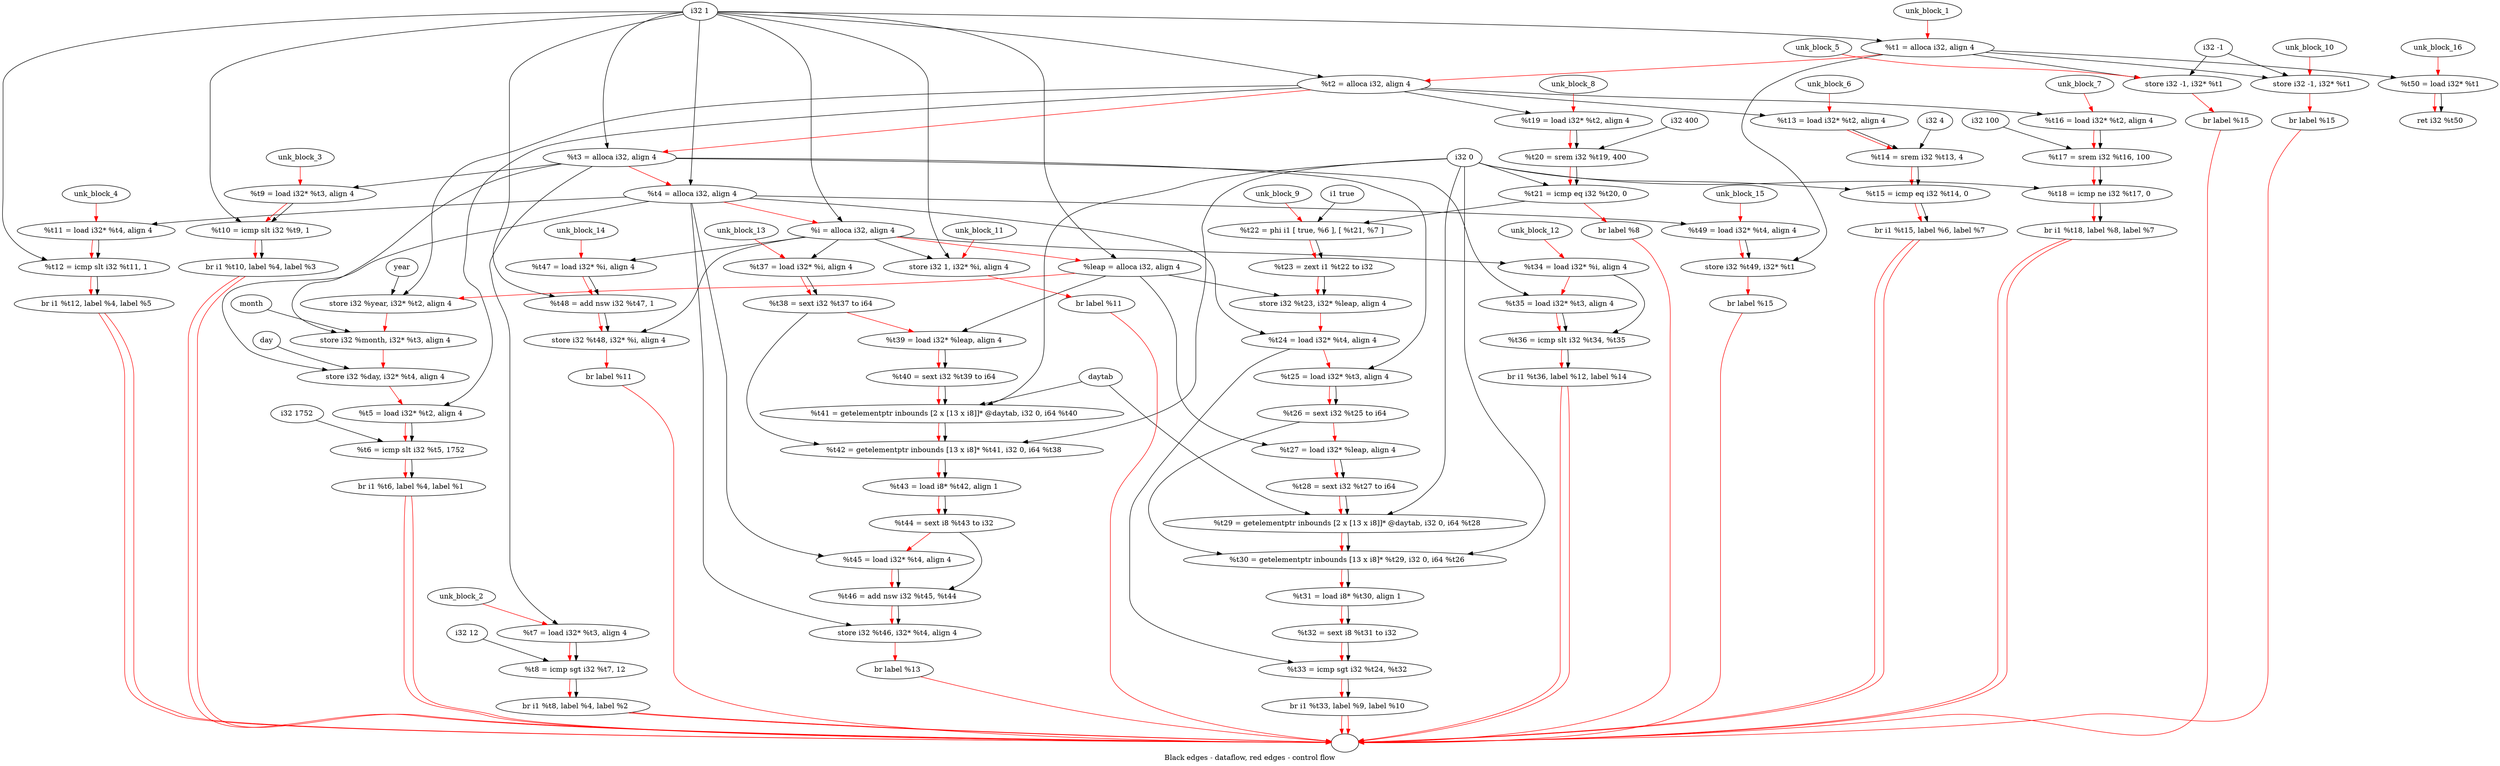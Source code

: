 digraph G {
compound=true
label="Black edges - dataflow, red edges - control flow"
"t1" [label="  %t1 = alloca i32, align 4"]
"t2" [label="  %t2 = alloca i32, align 4"]
"t3" [label="  %t3 = alloca i32, align 4"]
"t4" [label="  %t4 = alloca i32, align 4"]
"i" [label="  %i = alloca i32, align 4"]
"leap" [label="  %leap = alloca i32, align 4"]
"_1" [label="  store i32 %year, i32* %t2, align 4"]
"_2" [label="  store i32 %month, i32* %t3, align 4"]
"_3" [label="  store i32 %day, i32* %t4, align 4"]
"t5" [label="  %t5 = load i32* %t2, align 4"]
"t6" [label="  %t6 = icmp slt i32 %t5, 1752"]
"_4" [label="  br i1 %t6, label %4, label %1"]
"unk_block_1" -> "t1"[color=red]
"i32 1" -> "t1"
"t1" -> "t2"[color=red weight=2]
"i32 1" -> "t2"
"t2" -> "t3"[color=red weight=2]
"i32 1" -> "t3"
"t3" -> "t4"[color=red weight=2]
"i32 1" -> "t4"
"t4" -> "i"[color=red weight=2]
"i32 1" -> "i"
"i" -> "leap"[color=red weight=2]
"i32 1" -> "leap"
"leap" -> "_1"[color=red weight=2]
"year" -> "_1"
"t2" -> "_1"
"_1" -> "_2"[color=red weight=2]
"month" -> "_2"
"t3" -> "_2"
"_2" -> "_3"[color=red weight=2]
"day" -> "_3"
"t4" -> "_3"
"_3" -> "t5"[color=red weight=2]
"t2" -> "t5"
"t5" -> "t6"[color=red weight=2]
"t5" -> "t6"
"i32 1752" -> "t6"
"t6" -> "_4"[color=red weight=2]
"t6" -> "_4"
"_4" -> ""[color=red]
"_4" -> ""[color=red]

"t7" [label="  %t7 = load i32* %t3, align 4"]
"t8" [label="  %t8 = icmp sgt i32 %t7, 12"]
"_5" [label="  br i1 %t8, label %4, label %2"]
"unk_block_2" -> "t7"[color=red]
"t3" -> "t7"
"t7" -> "t8"[color=red weight=2]
"t7" -> "t8"
"i32 12" -> "t8"
"t8" -> "_5"[color=red weight=2]
"t8" -> "_5"
"_5" -> ""[color=red]
"_5" -> ""[color=red]

"t9" [label="  %t9 = load i32* %t3, align 4"]
"t10" [label="  %t10 = icmp slt i32 %t9, 1"]
"_6" [label="  br i1 %t10, label %4, label %3"]
"unk_block_3" -> "t9"[color=red]
"t3" -> "t9"
"t9" -> "t10"[color=red weight=2]
"t9" -> "t10"
"i32 1" -> "t10"
"t10" -> "_6"[color=red weight=2]
"t10" -> "_6"
"_6" -> ""[color=red]
"_6" -> ""[color=red]

"t11" [label="  %t11 = load i32* %t4, align 4"]
"t12" [label="  %t12 = icmp slt i32 %t11, 1"]
"_7" [label="  br i1 %t12, label %4, label %5"]
"unk_block_4" -> "t11"[color=red]
"t4" -> "t11"
"t11" -> "t12"[color=red weight=2]
"t11" -> "t12"
"i32 1" -> "t12"
"t12" -> "_7"[color=red weight=2]
"t12" -> "_7"
"_7" -> ""[color=red]
"_7" -> ""[color=red]

"_8" [label="  store i32 -1, i32* %t1"]
"_9" [label="  br label %15"]
"unk_block_5" -> "_8"[color=red]
"i32 -1" -> "_8"
"t1" -> "_8"
"_8" -> "_9"[color=red weight=2]
"_9" -> ""[color=red]

"t13" [label="  %t13 = load i32* %t2, align 4"]
"t14" [label="  %t14 = srem i32 %t13, 4"]
"t15" [label="  %t15 = icmp eq i32 %t14, 0"]
"_10" [label="  br i1 %t15, label %6, label %7"]
"unk_block_6" -> "t13"[color=red]
"t2" -> "t13"
"t13" -> "t14"[color=red weight=2]
"t13" -> "t14"
"i32 4" -> "t14"
"t14" -> "t15"[color=red weight=2]
"t14" -> "t15"
"i32 0" -> "t15"
"t15" -> "_10"[color=red weight=2]
"t15" -> "_10"
"_10" -> ""[color=red]
"_10" -> ""[color=red]

"t16" [label="  %t16 = load i32* %t2, align 4"]
"t17" [label="  %t17 = srem i32 %t16, 100"]
"t18" [label="  %t18 = icmp ne i32 %t17, 0"]
"_11" [label="  br i1 %t18, label %8, label %7"]
"unk_block_7" -> "t16"[color=red]
"t2" -> "t16"
"t16" -> "t17"[color=red weight=2]
"t16" -> "t17"
"i32 100" -> "t17"
"t17" -> "t18"[color=red weight=2]
"t17" -> "t18"
"i32 0" -> "t18"
"t18" -> "_11"[color=red weight=2]
"t18" -> "_11"
"_11" -> ""[color=red]
"_11" -> ""[color=red]

"t19" [label="  %t19 = load i32* %t2, align 4"]
"t20" [label="  %t20 = srem i32 %t19, 400"]
"t21" [label="  %t21 = icmp eq i32 %t20, 0"]
"_12" [label="  br label %8"]
"unk_block_8" -> "t19"[color=red]
"t2" -> "t19"
"t19" -> "t20"[color=red weight=2]
"t19" -> "t20"
"i32 400" -> "t20"
"t20" -> "t21"[color=red weight=2]
"t20" -> "t21"
"i32 0" -> "t21"
"t21" -> "_12"[color=red weight=2]
"_12" -> ""[color=red]

"t22" [label="  %t22 = phi i1 [ true, %6 ], [ %t21, %7 ]"]
"t23" [label="  %t23 = zext i1 %t22 to i32"]
"_13" [label="  store i32 %t23, i32* %leap, align 4"]
"t24" [label="  %t24 = load i32* %t4, align 4"]
"t25" [label="  %t25 = load i32* %t3, align 4"]
"t26" [label="  %t26 = sext i32 %t25 to i64"]
"t27" [label="  %t27 = load i32* %leap, align 4"]
"t28" [label="  %t28 = sext i32 %t27 to i64"]
"t29" [label="  %t29 = getelementptr inbounds [2 x [13 x i8]]* @daytab, i32 0, i64 %t28"]
"t30" [label="  %t30 = getelementptr inbounds [13 x i8]* %t29, i32 0, i64 %t26"]
"t31" [label="  %t31 = load i8* %t30, align 1"]
"t32" [label="  %t32 = sext i8 %t31 to i32"]
"t33" [label="  %t33 = icmp sgt i32 %t24, %t32"]
"_14" [label="  br i1 %t33, label %9, label %10"]
"unk_block_9" -> "t22"[color=red]
"i1 true" -> "t22"
"t21" -> "t22"
"t22" -> "t23"[color=red weight=2]
"t22" -> "t23"
"t23" -> "_13"[color=red weight=2]
"t23" -> "_13"
"leap" -> "_13"
"_13" -> "t24"[color=red weight=2]
"t4" -> "t24"
"t24" -> "t25"[color=red weight=2]
"t3" -> "t25"
"t25" -> "t26"[color=red weight=2]
"t25" -> "t26"
"t26" -> "t27"[color=red weight=2]
"leap" -> "t27"
"t27" -> "t28"[color=red weight=2]
"t27" -> "t28"
"t28" -> "t29"[color=red weight=2]
"daytab" -> "t29"
"i32 0" -> "t29"
"t28" -> "t29"
"t29" -> "t30"[color=red weight=2]
"t29" -> "t30"
"i32 0" -> "t30"
"t26" -> "t30"
"t30" -> "t31"[color=red weight=2]
"t30" -> "t31"
"t31" -> "t32"[color=red weight=2]
"t31" -> "t32"
"t32" -> "t33"[color=red weight=2]
"t24" -> "t33"
"t32" -> "t33"
"t33" -> "_14"[color=red weight=2]
"t33" -> "_14"
"_14" -> ""[color=red]
"_14" -> ""[color=red]

"_15" [label="  store i32 -1, i32* %t1"]
"_16" [label="  br label %15"]
"unk_block_10" -> "_15"[color=red]
"i32 -1" -> "_15"
"t1" -> "_15"
"_15" -> "_16"[color=red weight=2]
"_16" -> ""[color=red]

"_17" [label="  store i32 1, i32* %i, align 4"]
"_18" [label="  br label %11"]
"unk_block_11" -> "_17"[color=red]
"i32 1" -> "_17"
"i" -> "_17"
"_17" -> "_18"[color=red weight=2]
"_18" -> ""[color=red]

"t34" [label="  %t34 = load i32* %i, align 4"]
"t35" [label="  %t35 = load i32* %t3, align 4"]
"t36" [label="  %t36 = icmp slt i32 %t34, %t35"]
"_19" [label="  br i1 %t36, label %12, label %14"]
"unk_block_12" -> "t34"[color=red]
"i" -> "t34"
"t34" -> "t35"[color=red weight=2]
"t3" -> "t35"
"t35" -> "t36"[color=red weight=2]
"t34" -> "t36"
"t35" -> "t36"
"t36" -> "_19"[color=red weight=2]
"t36" -> "_19"
"_19" -> ""[color=red]
"_19" -> ""[color=red]

"t37" [label="  %t37 = load i32* %i, align 4"]
"t38" [label="  %t38 = sext i32 %t37 to i64"]
"t39" [label="  %t39 = load i32* %leap, align 4"]
"t40" [label="  %t40 = sext i32 %t39 to i64"]
"t41" [label="  %t41 = getelementptr inbounds [2 x [13 x i8]]* @daytab, i32 0, i64 %t40"]
"t42" [label="  %t42 = getelementptr inbounds [13 x i8]* %t41, i32 0, i64 %t38"]
"t43" [label="  %t43 = load i8* %t42, align 1"]
"t44" [label="  %t44 = sext i8 %t43 to i32"]
"t45" [label="  %t45 = load i32* %t4, align 4"]
"t46" [label="  %t46 = add nsw i32 %t45, %t44"]
"_20" [label="  store i32 %t46, i32* %t4, align 4"]
"_21" [label="  br label %13"]
"unk_block_13" -> "t37"[color=red]
"i" -> "t37"
"t37" -> "t38"[color=red weight=2]
"t37" -> "t38"
"t38" -> "t39"[color=red weight=2]
"leap" -> "t39"
"t39" -> "t40"[color=red weight=2]
"t39" -> "t40"
"t40" -> "t41"[color=red weight=2]
"daytab" -> "t41"
"i32 0" -> "t41"
"t40" -> "t41"
"t41" -> "t42"[color=red weight=2]
"t41" -> "t42"
"i32 0" -> "t42"
"t38" -> "t42"
"t42" -> "t43"[color=red weight=2]
"t42" -> "t43"
"t43" -> "t44"[color=red weight=2]
"t43" -> "t44"
"t44" -> "t45"[color=red weight=2]
"t4" -> "t45"
"t45" -> "t46"[color=red weight=2]
"t45" -> "t46"
"t44" -> "t46"
"t46" -> "_20"[color=red weight=2]
"t46" -> "_20"
"t4" -> "_20"
"_20" -> "_21"[color=red weight=2]
"_21" -> ""[color=red]

"t47" [label="  %t47 = load i32* %i, align 4"]
"t48" [label="  %t48 = add nsw i32 %t47, 1"]
"_22" [label="  store i32 %t48, i32* %i, align 4"]
"_23" [label="  br label %11"]
"unk_block_14" -> "t47"[color=red]
"i" -> "t47"
"t47" -> "t48"[color=red weight=2]
"t47" -> "t48"
"i32 1" -> "t48"
"t48" -> "_22"[color=red weight=2]
"t48" -> "_22"
"i" -> "_22"
"_22" -> "_23"[color=red weight=2]
"_23" -> ""[color=red]

"t49" [label="  %t49 = load i32* %t4, align 4"]
"_24" [label="  store i32 %t49, i32* %t1"]
"_25" [label="  br label %15"]
"unk_block_15" -> "t49"[color=red]
"t4" -> "t49"
"t49" -> "_24"[color=red weight=2]
"t49" -> "_24"
"t1" -> "_24"
"_24" -> "_25"[color=red weight=2]
"_25" -> ""[color=red]

"t50" [label="  %t50 = load i32* %t1"]
"_26" [label="  ret i32 %t50"]
"unk_block_16" -> "t50"[color=red]
"t1" -> "t50"
"t50" -> "_26"[color=red weight=2]
"t50" -> "_26"

}
